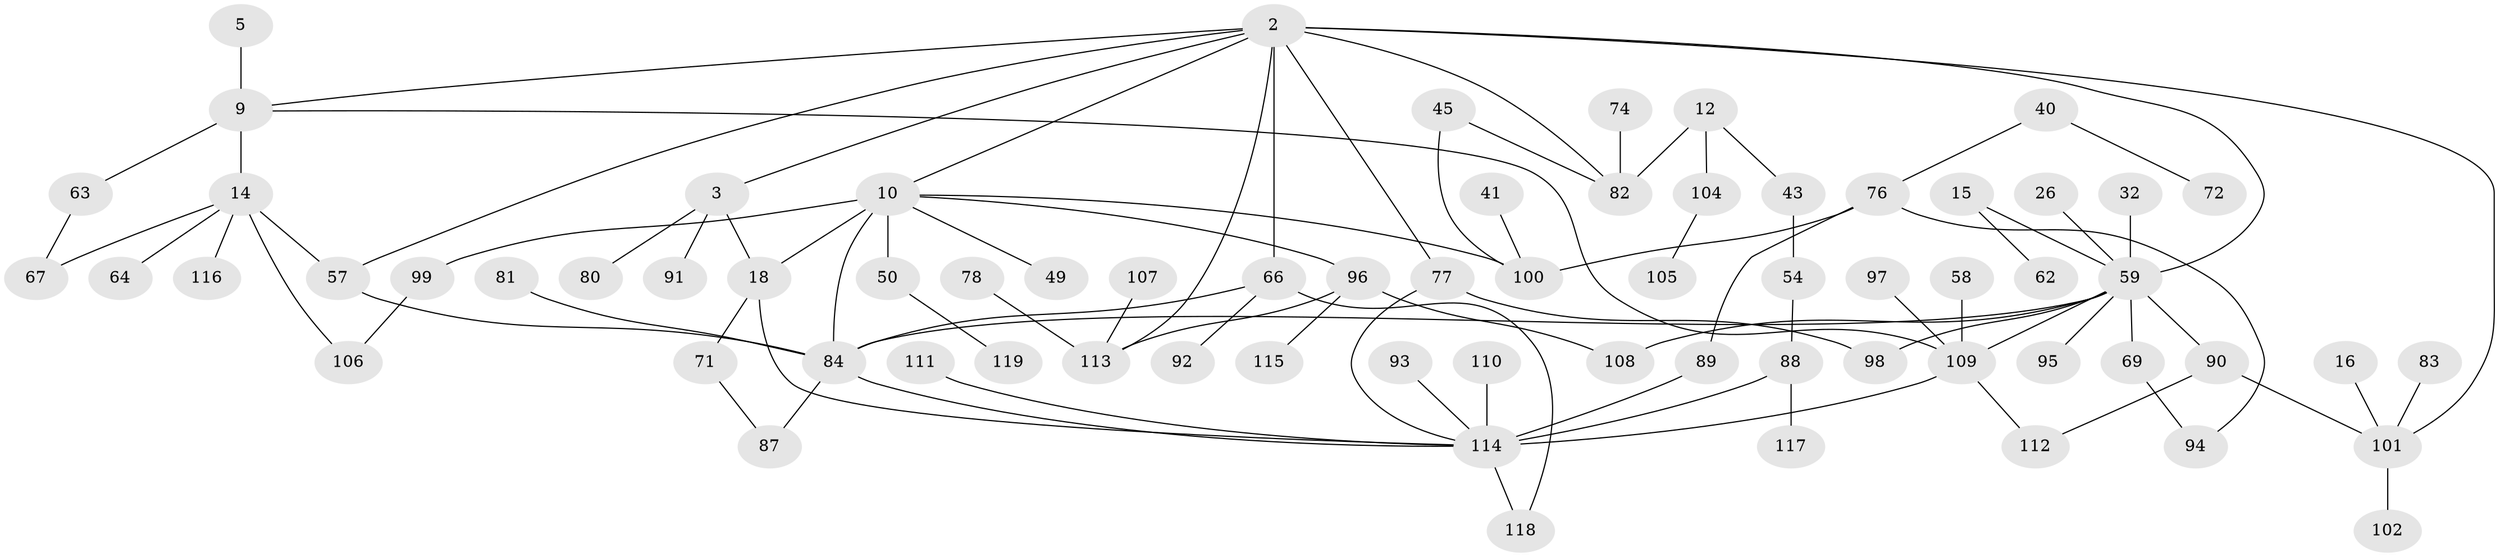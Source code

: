 // original degree distribution, {6: 0.01680672268907563, 11: 0.008403361344537815, 4: 0.07563025210084033, 1: 0.36134453781512604, 8: 0.01680672268907563, 2: 0.25210084033613445, 3: 0.18487394957983194, 7: 0.03361344537815126, 5: 0.05042016806722689}
// Generated by graph-tools (version 1.1) at 2025/45/03/04/25 21:45:01]
// undirected, 71 vertices, 92 edges
graph export_dot {
graph [start="1"]
  node [color=gray90,style=filled];
  2;
  3;
  5;
  9 [super="+1"];
  10 [super="+6"];
  12;
  14;
  15;
  16;
  18;
  26;
  32;
  40;
  41;
  43;
  45;
  49;
  50;
  54;
  57 [super="+39"];
  58;
  59 [super="+19+47+11"];
  62;
  63;
  64;
  66 [super="+20"];
  67;
  69;
  71;
  72;
  74;
  76 [super="+21"];
  77 [super="+4"];
  78;
  80;
  81;
  82 [super="+7"];
  83;
  84 [super="+70"];
  87;
  88 [super="+53"];
  89;
  90 [super="+85"];
  91;
  92;
  93;
  94;
  95;
  96 [super="+36+46+56"];
  97;
  98 [super="+86"];
  99 [super="+48"];
  100 [super="+37"];
  101 [super="+13"];
  102;
  104 [super="+52"];
  105;
  106 [super="+61"];
  107;
  108;
  109 [super="+34+65"];
  110;
  111;
  112 [super="+79"];
  113 [super="+68"];
  114 [super="+28+38+55+44+29+103"];
  115;
  116;
  117;
  118;
  119;
  2 -- 3;
  2 -- 57;
  2 -- 82;
  2 -- 9;
  2 -- 59 [weight=2];
  2 -- 77;
  2 -- 10;
  2 -- 66;
  2 -- 101;
  2 -- 113;
  3 -- 18;
  3 -- 80;
  3 -- 91;
  5 -- 9;
  9 -- 14 [weight=2];
  9 -- 63;
  9 -- 109;
  10 -- 50;
  10 -- 49;
  10 -- 18;
  10 -- 84 [weight=2];
  10 -- 96;
  10 -- 100;
  10 -- 99;
  12 -- 43;
  12 -- 82 [weight=2];
  12 -- 104;
  14 -- 64;
  14 -- 67;
  14 -- 116;
  14 -- 57;
  14 -- 106;
  15 -- 62;
  15 -- 59;
  16 -- 101;
  18 -- 71;
  18 -- 114;
  26 -- 59;
  32 -- 59;
  40 -- 72;
  40 -- 76;
  41 -- 100;
  43 -- 54;
  45 -- 82;
  45 -- 100;
  50 -- 119;
  54 -- 88;
  57 -- 84;
  58 -- 109;
  59 -- 69;
  59 -- 95;
  59 -- 84 [weight=2];
  59 -- 108;
  59 -- 90;
  59 -- 98;
  59 -- 109;
  63 -- 67;
  66 -- 92;
  66 -- 84;
  66 -- 118;
  69 -- 94;
  71 -- 87;
  74 -- 82;
  76 -- 89;
  76 -- 94;
  76 -- 100;
  77 -- 98 [weight=2];
  77 -- 114 [weight=2];
  78 -- 113;
  81 -- 84;
  83 -- 101;
  84 -- 87;
  84 -- 114;
  88 -- 117;
  88 -- 114 [weight=3];
  89 -- 114;
  90 -- 112;
  90 -- 101;
  93 -- 114;
  96 -- 115;
  96 -- 108;
  96 -- 113;
  97 -- 109;
  99 -- 106;
  101 -- 102;
  104 -- 105;
  107 -- 113;
  109 -- 114 [weight=3];
  109 -- 112;
  110 -- 114;
  111 -- 114;
  114 -- 118;
}
